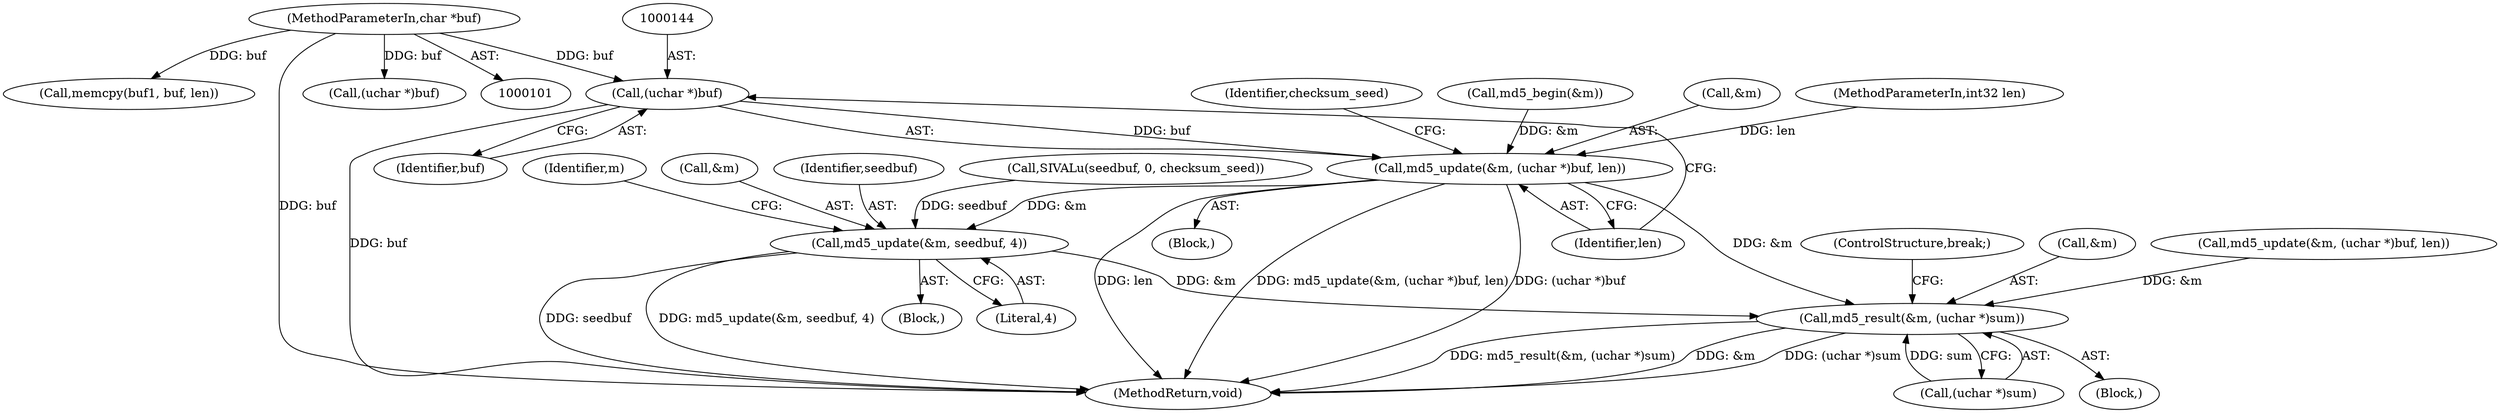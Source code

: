 digraph "0_samba_7b8a4ecd6ff9cdf4e5d3850ebf822f1e989255b3_1@pointer" {
"1000143" [label="(Call,(uchar *)buf)"];
"1000102" [label="(MethodParameterIn,char *buf)"];
"1000140" [label="(Call,md5_update(&m, (uchar *)buf, len))"];
"1000154" [label="(Call,md5_update(&m, seedbuf, 4))"];
"1000159" [label="(Call,md5_result(&m, (uchar *)sum))"];
"1000161" [label="(Identifier,m)"];
"1000165" [label="(ControlStructure,break;)"];
"1000159" [label="(Call,md5_result(&m, (uchar *)sum))"];
"1000160" [label="(Call,&m)"];
"1000149" [label="(Block,)"];
"1000155" [label="(Call,&m)"];
"1000141" [label="(Call,&m)"];
"1000201" [label="(Call,memcpy(buf1, buf, len))"];
"1000157" [label="(Identifier,seedbuf)"];
"1000146" [label="(Identifier,len)"];
"1000150" [label="(Call,SIVALu(seedbuf, 0, checksum_seed))"];
"1000145" [label="(Identifier,buf)"];
"1000158" [label="(Literal,4)"];
"1000154" [label="(Call,md5_update(&m, seedbuf, 4))"];
"1000103" [label="(MethodParameterIn,int32 len)"];
"1000263" [label="(MethodReturn,void)"];
"1000148" [label="(Identifier,checksum_seed)"];
"1000162" [label="(Call,(uchar *)sum)"];
"1000113" [label="(Call,md5_begin(&m))"];
"1000140" [label="(Call,md5_update(&m, (uchar *)buf, len))"];
"1000134" [label="(Call,(uchar *)buf)"];
"1000143" [label="(Call,(uchar *)buf)"];
"1000139" [label="(Block,)"];
"1000102" [label="(MethodParameterIn,char *buf)"];
"1000111" [label="(Block,)"];
"1000131" [label="(Call,md5_update(&m, (uchar *)buf, len))"];
"1000143" -> "1000140"  [label="AST: "];
"1000143" -> "1000145"  [label="CFG: "];
"1000144" -> "1000143"  [label="AST: "];
"1000145" -> "1000143"  [label="AST: "];
"1000146" -> "1000143"  [label="CFG: "];
"1000143" -> "1000263"  [label="DDG: buf"];
"1000143" -> "1000140"  [label="DDG: buf"];
"1000102" -> "1000143"  [label="DDG: buf"];
"1000102" -> "1000101"  [label="AST: "];
"1000102" -> "1000263"  [label="DDG: buf"];
"1000102" -> "1000134"  [label="DDG: buf"];
"1000102" -> "1000201"  [label="DDG: buf"];
"1000140" -> "1000139"  [label="AST: "];
"1000140" -> "1000146"  [label="CFG: "];
"1000141" -> "1000140"  [label="AST: "];
"1000146" -> "1000140"  [label="AST: "];
"1000148" -> "1000140"  [label="CFG: "];
"1000140" -> "1000263"  [label="DDG: md5_update(&m, (uchar *)buf, len)"];
"1000140" -> "1000263"  [label="DDG: (uchar *)buf"];
"1000140" -> "1000263"  [label="DDG: len"];
"1000113" -> "1000140"  [label="DDG: &m"];
"1000103" -> "1000140"  [label="DDG: len"];
"1000140" -> "1000154"  [label="DDG: &m"];
"1000140" -> "1000159"  [label="DDG: &m"];
"1000154" -> "1000149"  [label="AST: "];
"1000154" -> "1000158"  [label="CFG: "];
"1000155" -> "1000154"  [label="AST: "];
"1000157" -> "1000154"  [label="AST: "];
"1000158" -> "1000154"  [label="AST: "];
"1000161" -> "1000154"  [label="CFG: "];
"1000154" -> "1000263"  [label="DDG: seedbuf"];
"1000154" -> "1000263"  [label="DDG: md5_update(&m, seedbuf, 4)"];
"1000150" -> "1000154"  [label="DDG: seedbuf"];
"1000154" -> "1000159"  [label="DDG: &m"];
"1000159" -> "1000111"  [label="AST: "];
"1000159" -> "1000162"  [label="CFG: "];
"1000160" -> "1000159"  [label="AST: "];
"1000162" -> "1000159"  [label="AST: "];
"1000165" -> "1000159"  [label="CFG: "];
"1000159" -> "1000263"  [label="DDG: md5_result(&m, (uchar *)sum)"];
"1000159" -> "1000263"  [label="DDG: &m"];
"1000159" -> "1000263"  [label="DDG: (uchar *)sum"];
"1000131" -> "1000159"  [label="DDG: &m"];
"1000162" -> "1000159"  [label="DDG: sum"];
}

